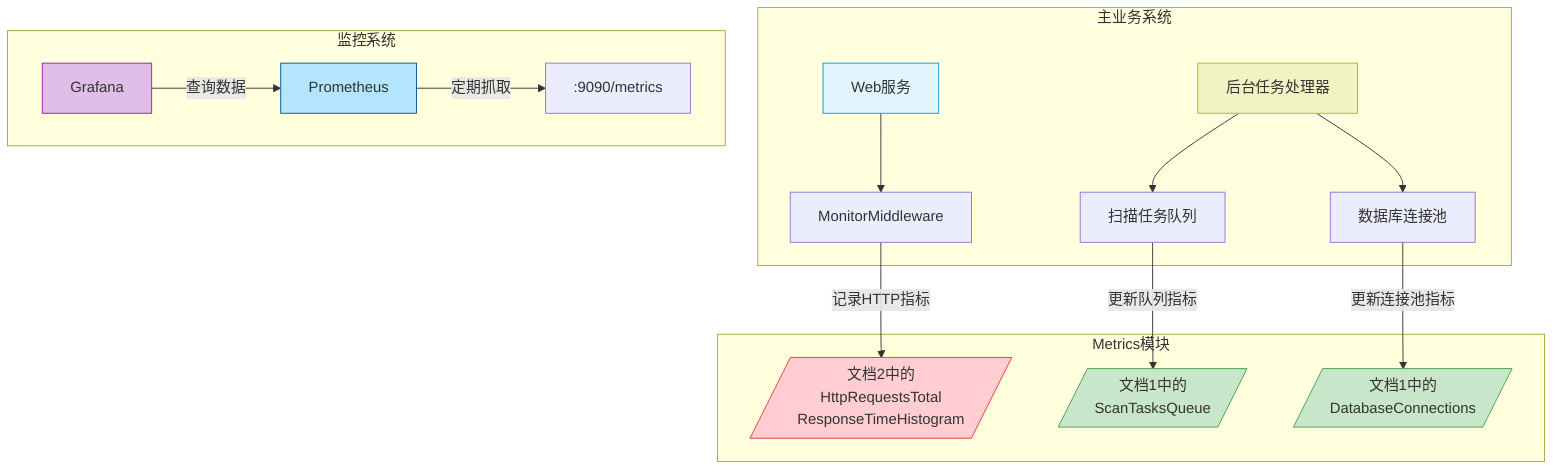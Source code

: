 graph TD
    subgraph 主业务系统
        A[Web服务] --> B[MonitorMiddleware]
        C[后台任务处理器] --> D[扫描任务队列]
        C --> E[数据库连接池]
    end

    subgraph Metrics模块
        B --> |记录HTTP指标| F[/文档2中的\nHttpRequestsTotal\nResponseTimeHistogram/]
        D --> |更新队列指标| G[/文档1中的\nScanTasksQueue/]
        E --> |更新连接池指标| H[/文档1中的\nDatabaseConnections/]
    end

    subgraph 监控系统
        I[Prometheus] --> |定期抓取| J[:9090/metrics]
        K[Grafana] --> |查询数据| I
    end

    style A fill:#e1f5fe,stroke:#039be5
    style C fill:#f0f4c3,stroke:#afb42b
    style F fill:#ffcdd2,stroke:#e53935
    style G fill:#c8e6c9,stroke:#43a047
    style H fill:#c8e6c9,stroke:#43a047
    style I fill:#b3e5fc,stroke:#01579b
    style K fill:#e1bee7,stroke:#8e24aa